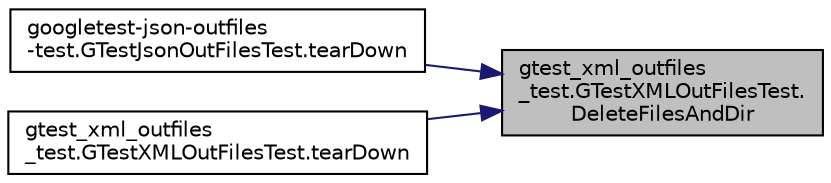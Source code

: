 digraph "gtest_xml_outfiles_test.GTestXMLOutFilesTest.DeleteFilesAndDir"
{
 // LATEX_PDF_SIZE
  bgcolor="transparent";
  edge [fontname="Helvetica",fontsize="10",labelfontname="Helvetica",labelfontsize="10"];
  node [fontname="Helvetica",fontsize="10",shape=record];
  rankdir="RL";
  Node1 [label="gtest_xml_outfiles\l_test.GTestXMLOutFilesTest.\lDeleteFilesAndDir",height=0.2,width=0.4,color="black", fillcolor="grey75", style="filled", fontcolor="black",tooltip=" "];
  Node1 -> Node2 [dir="back",color="midnightblue",fontsize="10",style="solid",fontname="Helvetica"];
  Node2 [label="googletest-json-outfiles\l-test.GTestJsonOutFilesTest.tearDown",height=0.2,width=0.4,color="black",URL="$classgoogletest-json-outfiles-test_1_1GTestJsonOutFilesTest.html#a26ac17ebec0c197135a217794e11ce58",tooltip=" "];
  Node1 -> Node3 [dir="back",color="midnightblue",fontsize="10",style="solid",fontname="Helvetica"];
  Node3 [label="gtest_xml_outfiles\l_test.GTestXMLOutFilesTest.tearDown",height=0.2,width=0.4,color="black",URL="$classgtest__xml__outfiles__test_1_1GTestXMLOutFilesTest.html#a49d1d410370ba8a3cfcc281eaadb5706",tooltip=" "];
}
